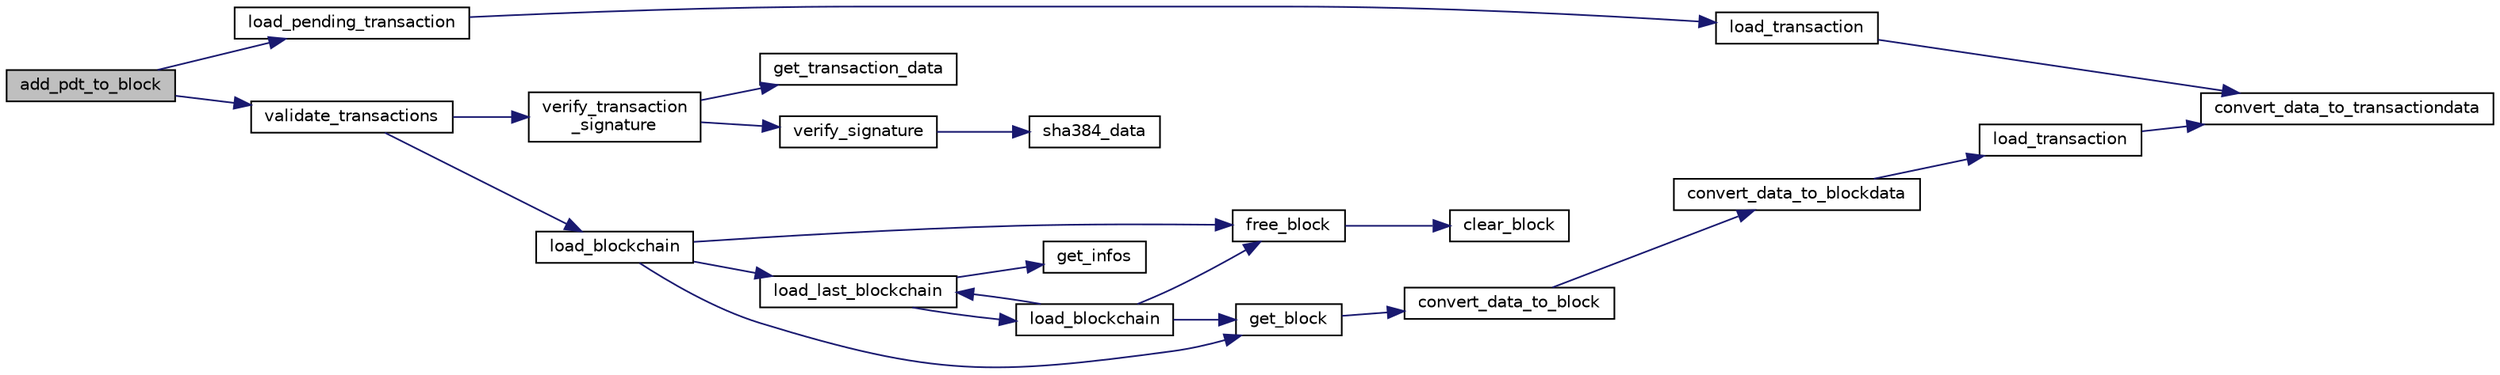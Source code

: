 digraph "add_pdt_to_block"
{
 // LATEX_PDF_SIZE
  edge [fontname="Helvetica",fontsize="10",labelfontname="Helvetica",labelfontsize="10"];
  node [fontname="Helvetica",fontsize="10",shape=record];
  rankdir="LR";
  Node1 [label="add_pdt_to_block",height=0.2,width=0.4,color="black", fillcolor="grey75", style="filled", fontcolor="black",tooltip=" "];
  Node1 -> Node2 [color="midnightblue",fontsize="10",style="solid",fontname="Helvetica"];
  Node2 [label="load_pending_transaction",height=0.2,width=0.4,color="black", fillcolor="white", style="filled",URL="$transaction_8h.html#a8b26b26139793db7c1860ff96091ca77",tooltip="Load a transaction in the pending transaction (pdt) directory."];
  Node2 -> Node3 [color="midnightblue",fontsize="10",style="solid",fontname="Helvetica"];
  Node3 [label="load_transaction",height=0.2,width=0.4,color="black", fillcolor="white", style="filled",URL="$transaction_8c.html#a4f4e33641ff7466e848182ce420827b6",tooltip="Load a serialized Transaction* structure."];
  Node3 -> Node4 [color="midnightblue",fontsize="10",style="solid",fontname="Helvetica"];
  Node4 [label="convert_data_to_transactiondata",height=0.2,width=0.4,color="black", fillcolor="white", style="filled",URL="$transaction_8c.html#a8649ee7d98b5b34c64efa31e274f2534",tooltip="Convert serialized TransactionData* to TransactionData*."];
  Node1 -> Node5 [color="midnightblue",fontsize="10",style="solid",fontname="Helvetica"];
  Node5 [label="validate_transactions",height=0.2,width=0.4,color="black", fillcolor="white", style="filled",URL="$validation__engine_8h.html#a9134934f42952ee3fd7a73aea892858c",tooltip="Validate some transactions."];
  Node5 -> Node6 [color="midnightblue",fontsize="10",style="solid",fontname="Helvetica"];
  Node6 [label="load_blockchain",height=0.2,width=0.4,color="black", fillcolor="white", style="filled",URL="$block_8h.html#a7acee00b67ed21663a5b05242acc822d",tooltip="Loads a blockchain object with a padding of 'nb_chunk'."];
  Node6 -> Node7 [color="midnightblue",fontsize="10",style="solid",fontname="Helvetica"];
  Node7 [label="free_block",height=0.2,width=0.4,color="black", fillcolor="white", style="filled",URL="$block_8c.html#a3eb417f7cce88e8ec69d6974cd25e49f",tooltip="Free a block structure."];
  Node7 -> Node8 [color="midnightblue",fontsize="10",style="solid",fontname="Helvetica"];
  Node8 [label="clear_block",height=0.2,width=0.4,color="black", fillcolor="white", style="filled",URL="$block_8c.html#a3beaf10afd57aec50225774ba2a21680",tooltip="Free block data, without deleting it structure."];
  Node6 -> Node9 [color="midnightblue",fontsize="10",style="solid",fontname="Helvetica"];
  Node9 [label="get_block",height=0.2,width=0.4,color="black", fillcolor="white", style="filled",URL="$block_8c.html#a32140266e4b385f64860944a5edd0153",tooltip="Get a block object."];
  Node9 -> Node10 [color="midnightblue",fontsize="10",style="solid",fontname="Helvetica"];
  Node10 [label="convert_data_to_block",height=0.2,width=0.4,color="black", fillcolor="white", style="filled",URL="$block_8c.html#ada1355f8610cc450d7c8f662dc6a7aef",tooltip="Convert serialized data to Block*."];
  Node10 -> Node11 [color="midnightblue",fontsize="10",style="solid",fontname="Helvetica"];
  Node11 [label="convert_data_to_blockdata",height=0.2,width=0.4,color="black", fillcolor="white", style="filled",URL="$block_8c.html#afcda50ce8deb3b381aeb5b88689f919f",tooltip=" "];
  Node11 -> Node12 [color="midnightblue",fontsize="10",style="solid",fontname="Helvetica"];
  Node12 [label="load_transaction",height=0.2,width=0.4,color="black", fillcolor="white", style="filled",URL="$transaction_8h.html#a4f4e33641ff7466e848182ce420827b6",tooltip="Load a serialized Transaction* structure."];
  Node12 -> Node4 [color="midnightblue",fontsize="10",style="solid",fontname="Helvetica"];
  Node6 -> Node13 [color="midnightblue",fontsize="10",style="solid",fontname="Helvetica"];
  Node13 [label="load_last_blockchain",height=0.2,width=0.4,color="black", fillcolor="white", style="filled",URL="$block_8c.html#a4ece7b96ab33761bf1d33f1e8b766ceb",tooltip="Load the last local blockchain chunk."];
  Node13 -> Node14 [color="midnightblue",fontsize="10",style="solid",fontname="Helvetica"];
  Node14 [label="get_infos",height=0.2,width=0.4,color="black", fillcolor="white", style="filled",URL="$client_8h.html#a480459f3451fa57a66df548ca0b408e3",tooltip=" "];
  Node13 -> Node15 [color="midnightblue",fontsize="10",style="solid",fontname="Helvetica"];
  Node15 [label="load_blockchain",height=0.2,width=0.4,color="black", fillcolor="white", style="filled",URL="$block_8c.html#a7acee00b67ed21663a5b05242acc822d",tooltip="Loads a blockchain object with a padding of 'nb_chunk'."];
  Node15 -> Node7 [color="midnightblue",fontsize="10",style="solid",fontname="Helvetica"];
  Node15 -> Node9 [color="midnightblue",fontsize="10",style="solid",fontname="Helvetica"];
  Node15 -> Node13 [color="midnightblue",fontsize="10",style="solid",fontname="Helvetica"];
  Node5 -> Node16 [color="midnightblue",fontsize="10",style="solid",fontname="Helvetica"];
  Node16 [label="verify_transaction\l_signature",height=0.2,width=0.4,color="black", fillcolor="white", style="filled",URL="$signature_8h.html#a1f30e39552bd587069303929aecbb155",tooltip="Verifies if a transaction signature is valid."];
  Node16 -> Node17 [color="midnightblue",fontsize="10",style="solid",fontname="Helvetica"];
  Node17 [label="get_transaction_data",height=0.2,width=0.4,color="black", fillcolor="white", style="filled",URL="$transaction_8h.html#a16588449d977a2d5052be7b3639768a8",tooltip="Get the transaction data object."];
  Node16 -> Node18 [color="midnightblue",fontsize="10",style="solid",fontname="Helvetica"];
  Node18 [label="verify_signature",height=0.2,width=0.4,color="black", fillcolor="white", style="filled",URL="$signature_8c.html#abb24ef32c40711494e34d7639e64f8a3",tooltip="Verifies if SHA384(data) == decrypt(signature,pub_key)"];
  Node18 -> Node19 [color="midnightblue",fontsize="10",style="solid",fontname="Helvetica"];
  Node19 [label="sha384_data",height=0.2,width=0.4,color="black", fillcolor="white", style="filled",URL="$hash_8h.html#a67d06acefe39c395887f87d76bed5ba3",tooltip="Apply the SHA384 algorithm on a 'data' of size 'len_data'."];
}

